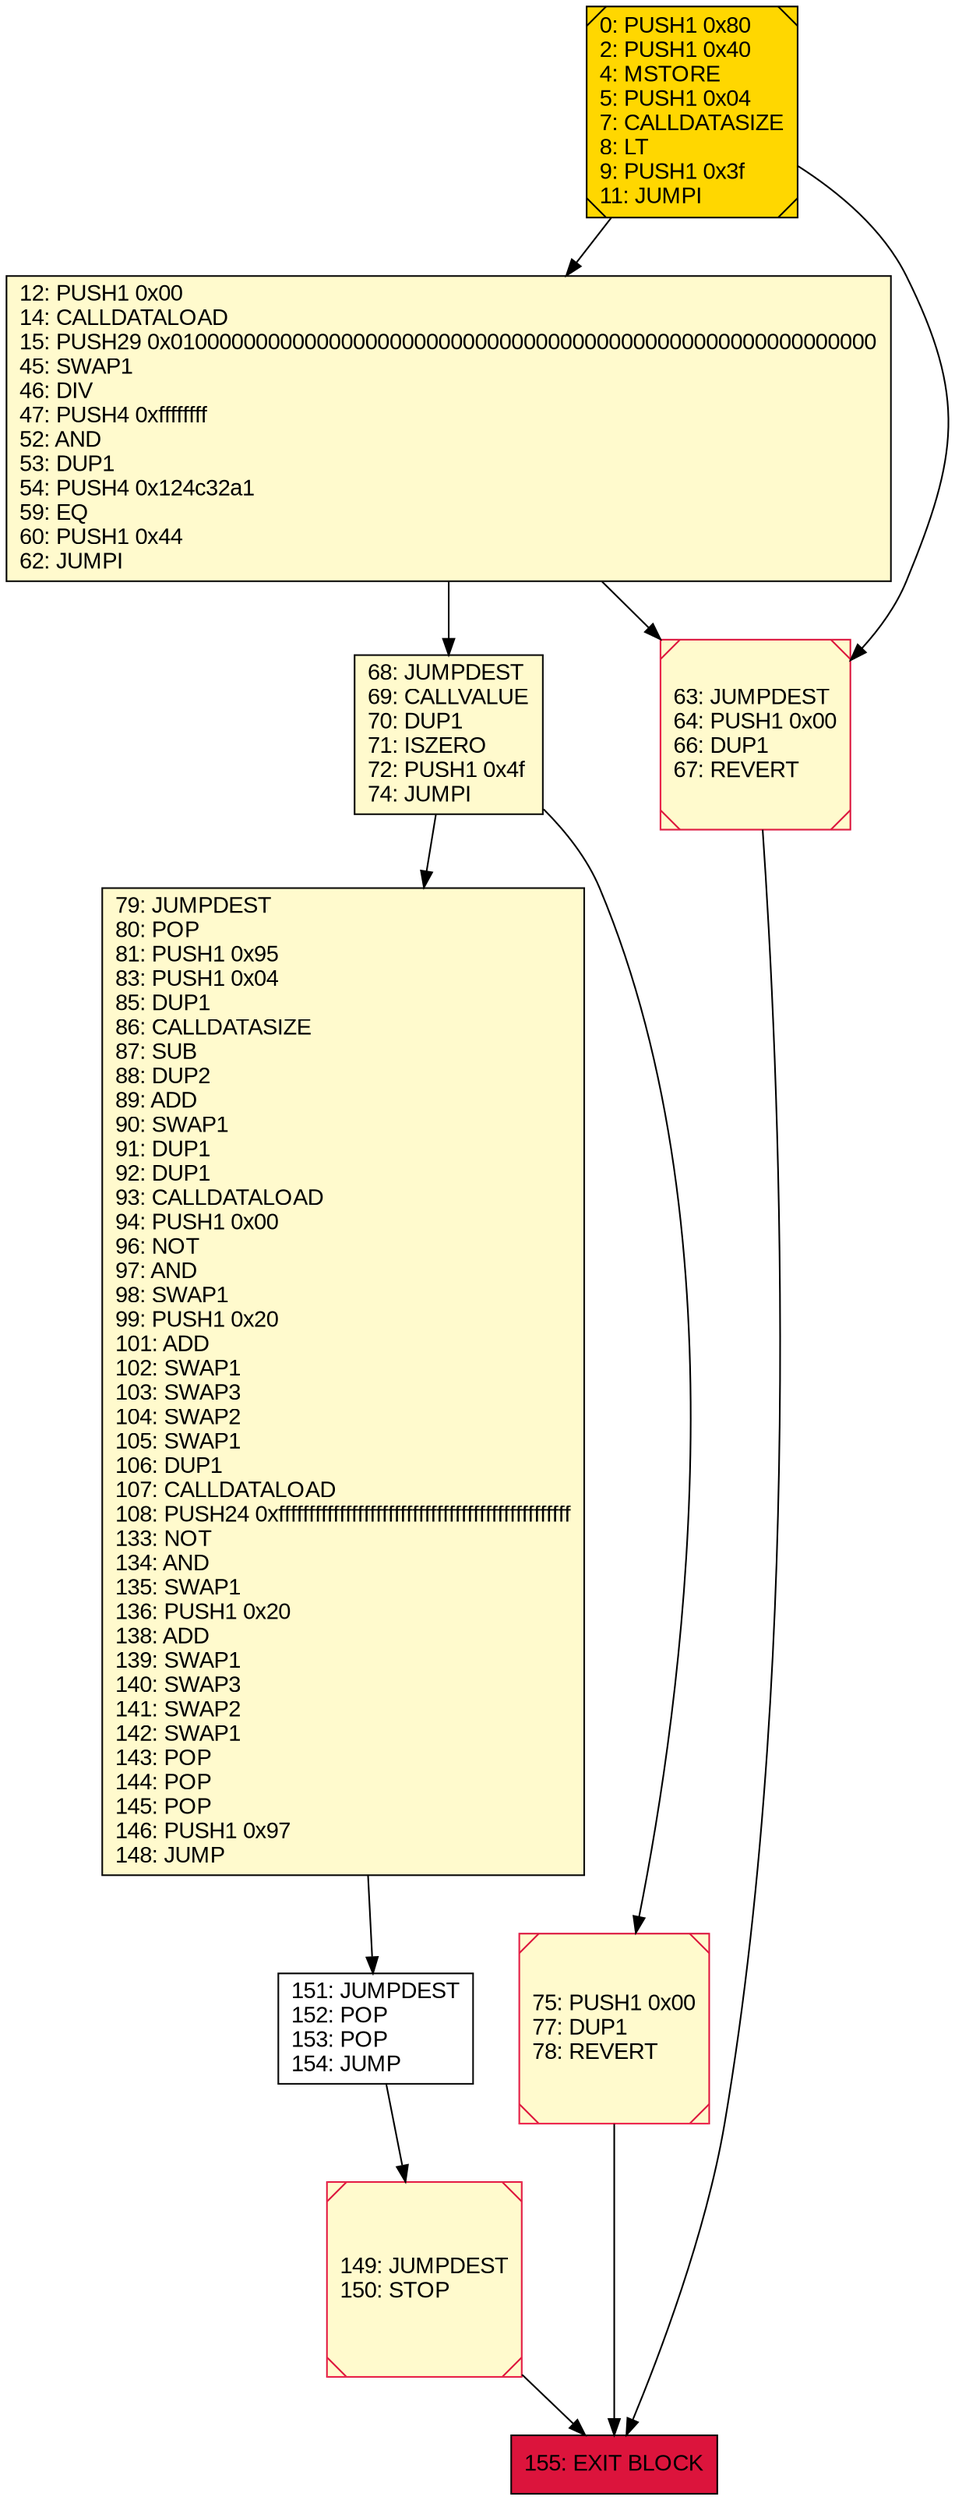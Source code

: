 digraph G {
bgcolor=transparent rankdir=UD;
node [shape=box style=filled color=black fillcolor=white fontname=arial fontcolor=black];
0 [label="0: PUSH1 0x80\l2: PUSH1 0x40\l4: MSTORE\l5: PUSH1 0x04\l7: CALLDATASIZE\l8: LT\l9: PUSH1 0x3f\l11: JUMPI\l" fillcolor=lemonchiffon shape=Msquare fillcolor=gold ];
149 [label="149: JUMPDEST\l150: STOP\l" fillcolor=lemonchiffon shape=Msquare color=crimson ];
68 [label="68: JUMPDEST\l69: CALLVALUE\l70: DUP1\l71: ISZERO\l72: PUSH1 0x4f\l74: JUMPI\l" fillcolor=lemonchiffon ];
12 [label="12: PUSH1 0x00\l14: CALLDATALOAD\l15: PUSH29 0x0100000000000000000000000000000000000000000000000000000000\l45: SWAP1\l46: DIV\l47: PUSH4 0xffffffff\l52: AND\l53: DUP1\l54: PUSH4 0x124c32a1\l59: EQ\l60: PUSH1 0x44\l62: JUMPI\l" fillcolor=lemonchiffon ];
79 [label="79: JUMPDEST\l80: POP\l81: PUSH1 0x95\l83: PUSH1 0x04\l85: DUP1\l86: CALLDATASIZE\l87: SUB\l88: DUP2\l89: ADD\l90: SWAP1\l91: DUP1\l92: DUP1\l93: CALLDATALOAD\l94: PUSH1 0x00\l96: NOT\l97: AND\l98: SWAP1\l99: PUSH1 0x20\l101: ADD\l102: SWAP1\l103: SWAP3\l104: SWAP2\l105: SWAP1\l106: DUP1\l107: CALLDATALOAD\l108: PUSH24 0xffffffffffffffffffffffffffffffffffffffffffffffff\l133: NOT\l134: AND\l135: SWAP1\l136: PUSH1 0x20\l138: ADD\l139: SWAP1\l140: SWAP3\l141: SWAP2\l142: SWAP1\l143: POP\l144: POP\l145: POP\l146: PUSH1 0x97\l148: JUMP\l" fillcolor=lemonchiffon ];
63 [label="63: JUMPDEST\l64: PUSH1 0x00\l66: DUP1\l67: REVERT\l" fillcolor=lemonchiffon shape=Msquare color=crimson ];
75 [label="75: PUSH1 0x00\l77: DUP1\l78: REVERT\l" fillcolor=lemonchiffon shape=Msquare color=crimson ];
155 [label="155: EXIT BLOCK\l" fillcolor=crimson ];
151 [label="151: JUMPDEST\l152: POP\l153: POP\l154: JUMP\l" ];
63 -> 155;
75 -> 155;
12 -> 68;
79 -> 151;
0 -> 12;
0 -> 63;
149 -> 155;
12 -> 63;
68 -> 79;
151 -> 149;
68 -> 75;
}